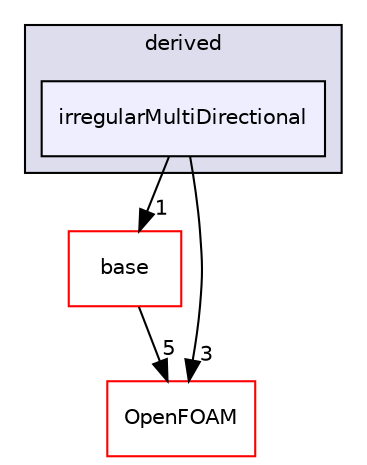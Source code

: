 digraph "src/waveModels/waveGenerationModels/derived/irregularMultiDirectional" {
  bgcolor=transparent;
  compound=true
  node [ fontsize="10", fontname="Helvetica"];
  edge [ labelfontsize="10", labelfontname="Helvetica"];
  subgraph clusterdir_0d5b02f5e377897adf99f293bf94aa3d {
    graph [ bgcolor="#ddddee", pencolor="black", label="derived" fontname="Helvetica", fontsize="10", URL="dir_0d5b02f5e377897adf99f293bf94aa3d.html"]
  dir_075a3a00fa1ca9c7717590a3caf96644 [shape=box, label="irregularMultiDirectional", style="filled", fillcolor="#eeeeff", pencolor="black", URL="dir_075a3a00fa1ca9c7717590a3caf96644.html"];
  }
  dir_8b3e8305750f57279d38dda6619c99cf [shape=box label="base" color="red" URL="dir_8b3e8305750f57279d38dda6619c99cf.html"];
  dir_c5473ff19b20e6ec4dfe5c310b3778a8 [shape=box label="OpenFOAM" color="red" URL="dir_c5473ff19b20e6ec4dfe5c310b3778a8.html"];
  dir_8b3e8305750f57279d38dda6619c99cf->dir_c5473ff19b20e6ec4dfe5c310b3778a8 [headlabel="5", labeldistance=1.5 headhref="dir_004126_002151.html"];
  dir_075a3a00fa1ca9c7717590a3caf96644->dir_8b3e8305750f57279d38dda6619c99cf [headlabel="1", labeldistance=1.5 headhref="dir_004135_004126.html"];
  dir_075a3a00fa1ca9c7717590a3caf96644->dir_c5473ff19b20e6ec4dfe5c310b3778a8 [headlabel="3", labeldistance=1.5 headhref="dir_004135_002151.html"];
}
